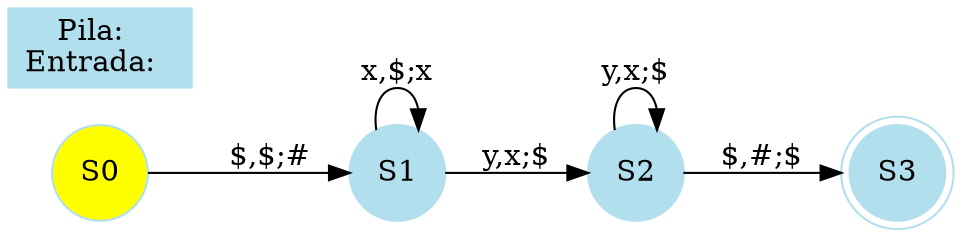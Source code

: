 digraph AP2pass1 { 
node [style=filled, color=lightblue2, fontcolor=black, shape=box]; 
layout=dot; rankdir=LR; shape=circle 
S0 [style=filled, fillcolor=yellow shape = circle]; 
S1 [ shape = circle]; 
S2 [ shape = circle]; 
S3 [ shape = doublecircle]; 
S0 -> S1 [ label="$,$;#"]; 
S1 -> S1 [ label="x,$;x"]; 
S1 -> S2 [ label="y,x;$"]; 
S2 -> S2 [ label="y,x;$"]; 
S2 -> S3 [ label="$,#;$"]; 
"Pila:  
Entrada:  
" [shape=box] }
